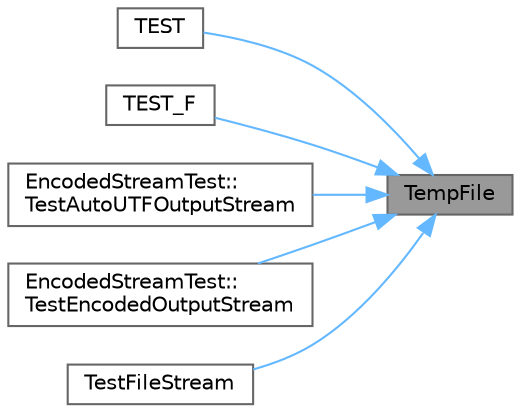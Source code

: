 digraph "TempFile"
{
 // LATEX_PDF_SIZE
  bgcolor="transparent";
  edge [fontname=Helvetica,fontsize=10,labelfontname=Helvetica,labelfontsize=10];
  node [fontname=Helvetica,fontsize=10,shape=box,height=0.2,width=0.4];
  rankdir="RL";
  Node1 [id="Node000001",label="TempFile",height=0.2,width=0.4,color="gray40", fillcolor="grey60", style="filled", fontcolor="black",tooltip=" "];
  Node1 -> Node2 [id="edge1_Node000001_Node000002",dir="back",color="steelblue1",style="solid",tooltip=" "];
  Node2 [id="Node000002",label="TEST",height=0.2,width=0.4,color="grey40", fillcolor="white", style="filled",URL="$prettywritertest_8cpp.html#a85e6090680de34aa01654aed562dd226",tooltip=" "];
  Node1 -> Node3 [id="edge2_Node000001_Node000003",dir="back",color="steelblue1",style="solid",tooltip=" "];
  Node3 [id="Node000003",label="TEST_F",height=0.2,width=0.4,color="grey40", fillcolor="white", style="filled",URL="$filestreamtest_8cpp.html#abbbd79560da589a811f680dad7f5746a",tooltip=" "];
  Node1 -> Node4 [id="edge3_Node000001_Node000004",dir="back",color="steelblue1",style="solid",tooltip=" "];
  Node4 [id="Node000004",label="EncodedStreamTest::\lTestAutoUTFOutputStream",height=0.2,width=0.4,color="grey40", fillcolor="white", style="filled",URL="$class_encoded_stream_test.html#a246bc170b7a10468b5da7eb7dfeba46c",tooltip=" "];
  Node1 -> Node5 [id="edge4_Node000001_Node000005",dir="back",color="steelblue1",style="solid",tooltip=" "];
  Node5 [id="Node000005",label="EncodedStreamTest::\lTestEncodedOutputStream",height=0.2,width=0.4,color="grey40", fillcolor="white", style="filled",URL="$class_encoded_stream_test.html#a43892c37663f564147577e286d60937a",tooltip=" "];
  Node1 -> Node6 [id="edge5_Node000001_Node000006",dir="back",color="steelblue1",style="solid",tooltip=" "];
  Node6 [id="Node000006",label="TestFileStream",height=0.2,width=0.4,color="grey40", fillcolor="white", style="filled",URL="$ostreamwrappertest_8cpp.html#a0d886dd29bca69fe8fb5e6b1477b94cc",tooltip=" "];
}
